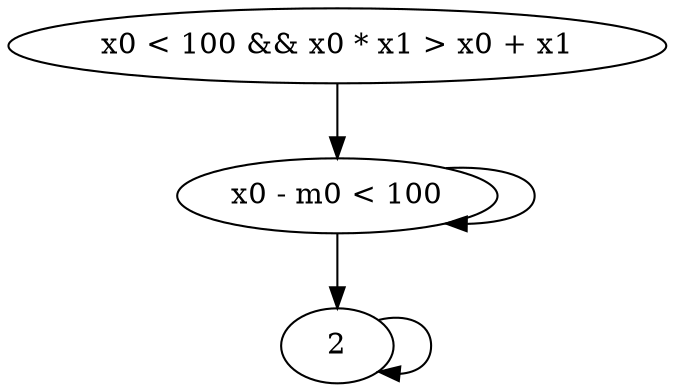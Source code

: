 /*
<>_{[0,4]}((v >= 120) /\ [](omega < 4500))

A: (v < 120) /\ (omega < 4500)
B: (v < 120) /\ (omega >= 4500)
C: (v >= 120) /\ (omega < 4500)
D: (v >= 120) /\ (omega >= 4500)
Montre TRE: (A|B|C|D)%(0,400);C;(C|D)
MONAA TRE: ((A|B|C|D)*C)%(0,4)((C|D)*)
*/
digraph G {
        0 [label="x0 < 100 && x0 * x1 > x0 + x1"][init=1][match=0];
        1 [label="x0 - m0 < 100"][init=0][match=0];
        2 [init=0][match=1];
        0->1 [reset="{0}"][assign="{m0 := x0}"];

        1->1 [guard="{x0 < 4}"];

        1->2 [guard="{x0 < 4}"];
        2->2[assign="{m1 := x0}"];
}
